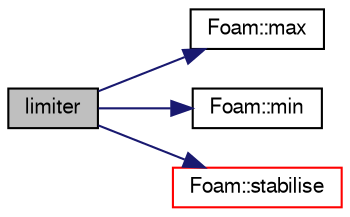digraph "limiter"
{
  bgcolor="transparent";
  edge [fontname="FreeSans",fontsize="10",labelfontname="FreeSans",labelfontsize="10"];
  node [fontname="FreeSans",fontsize="10",shape=record];
  rankdir="LR";
  Node62 [label="limiter",height=0.2,width=0.4,color="black", fillcolor="grey75", style="filled", fontcolor="black"];
  Node62 -> Node63 [color="midnightblue",fontsize="10",style="solid",fontname="FreeSans"];
  Node63 [label="Foam::max",height=0.2,width=0.4,color="black",URL="$a21124.html#ac993e906cf2774ae77e666bc24e81733"];
  Node62 -> Node64 [color="midnightblue",fontsize="10",style="solid",fontname="FreeSans"];
  Node64 [label="Foam::min",height=0.2,width=0.4,color="black",URL="$a21124.html#a253e112ad2d56d96230ff39ea7f442dc"];
  Node62 -> Node65 [color="midnightblue",fontsize="10",style="solid",fontname="FreeSans"];
  Node65 [label="Foam::stabilise",height=0.2,width=0.4,color="red",URL="$a21124.html#a1f3543a73e4e73c68a5d03e4dba703dd"];
}
